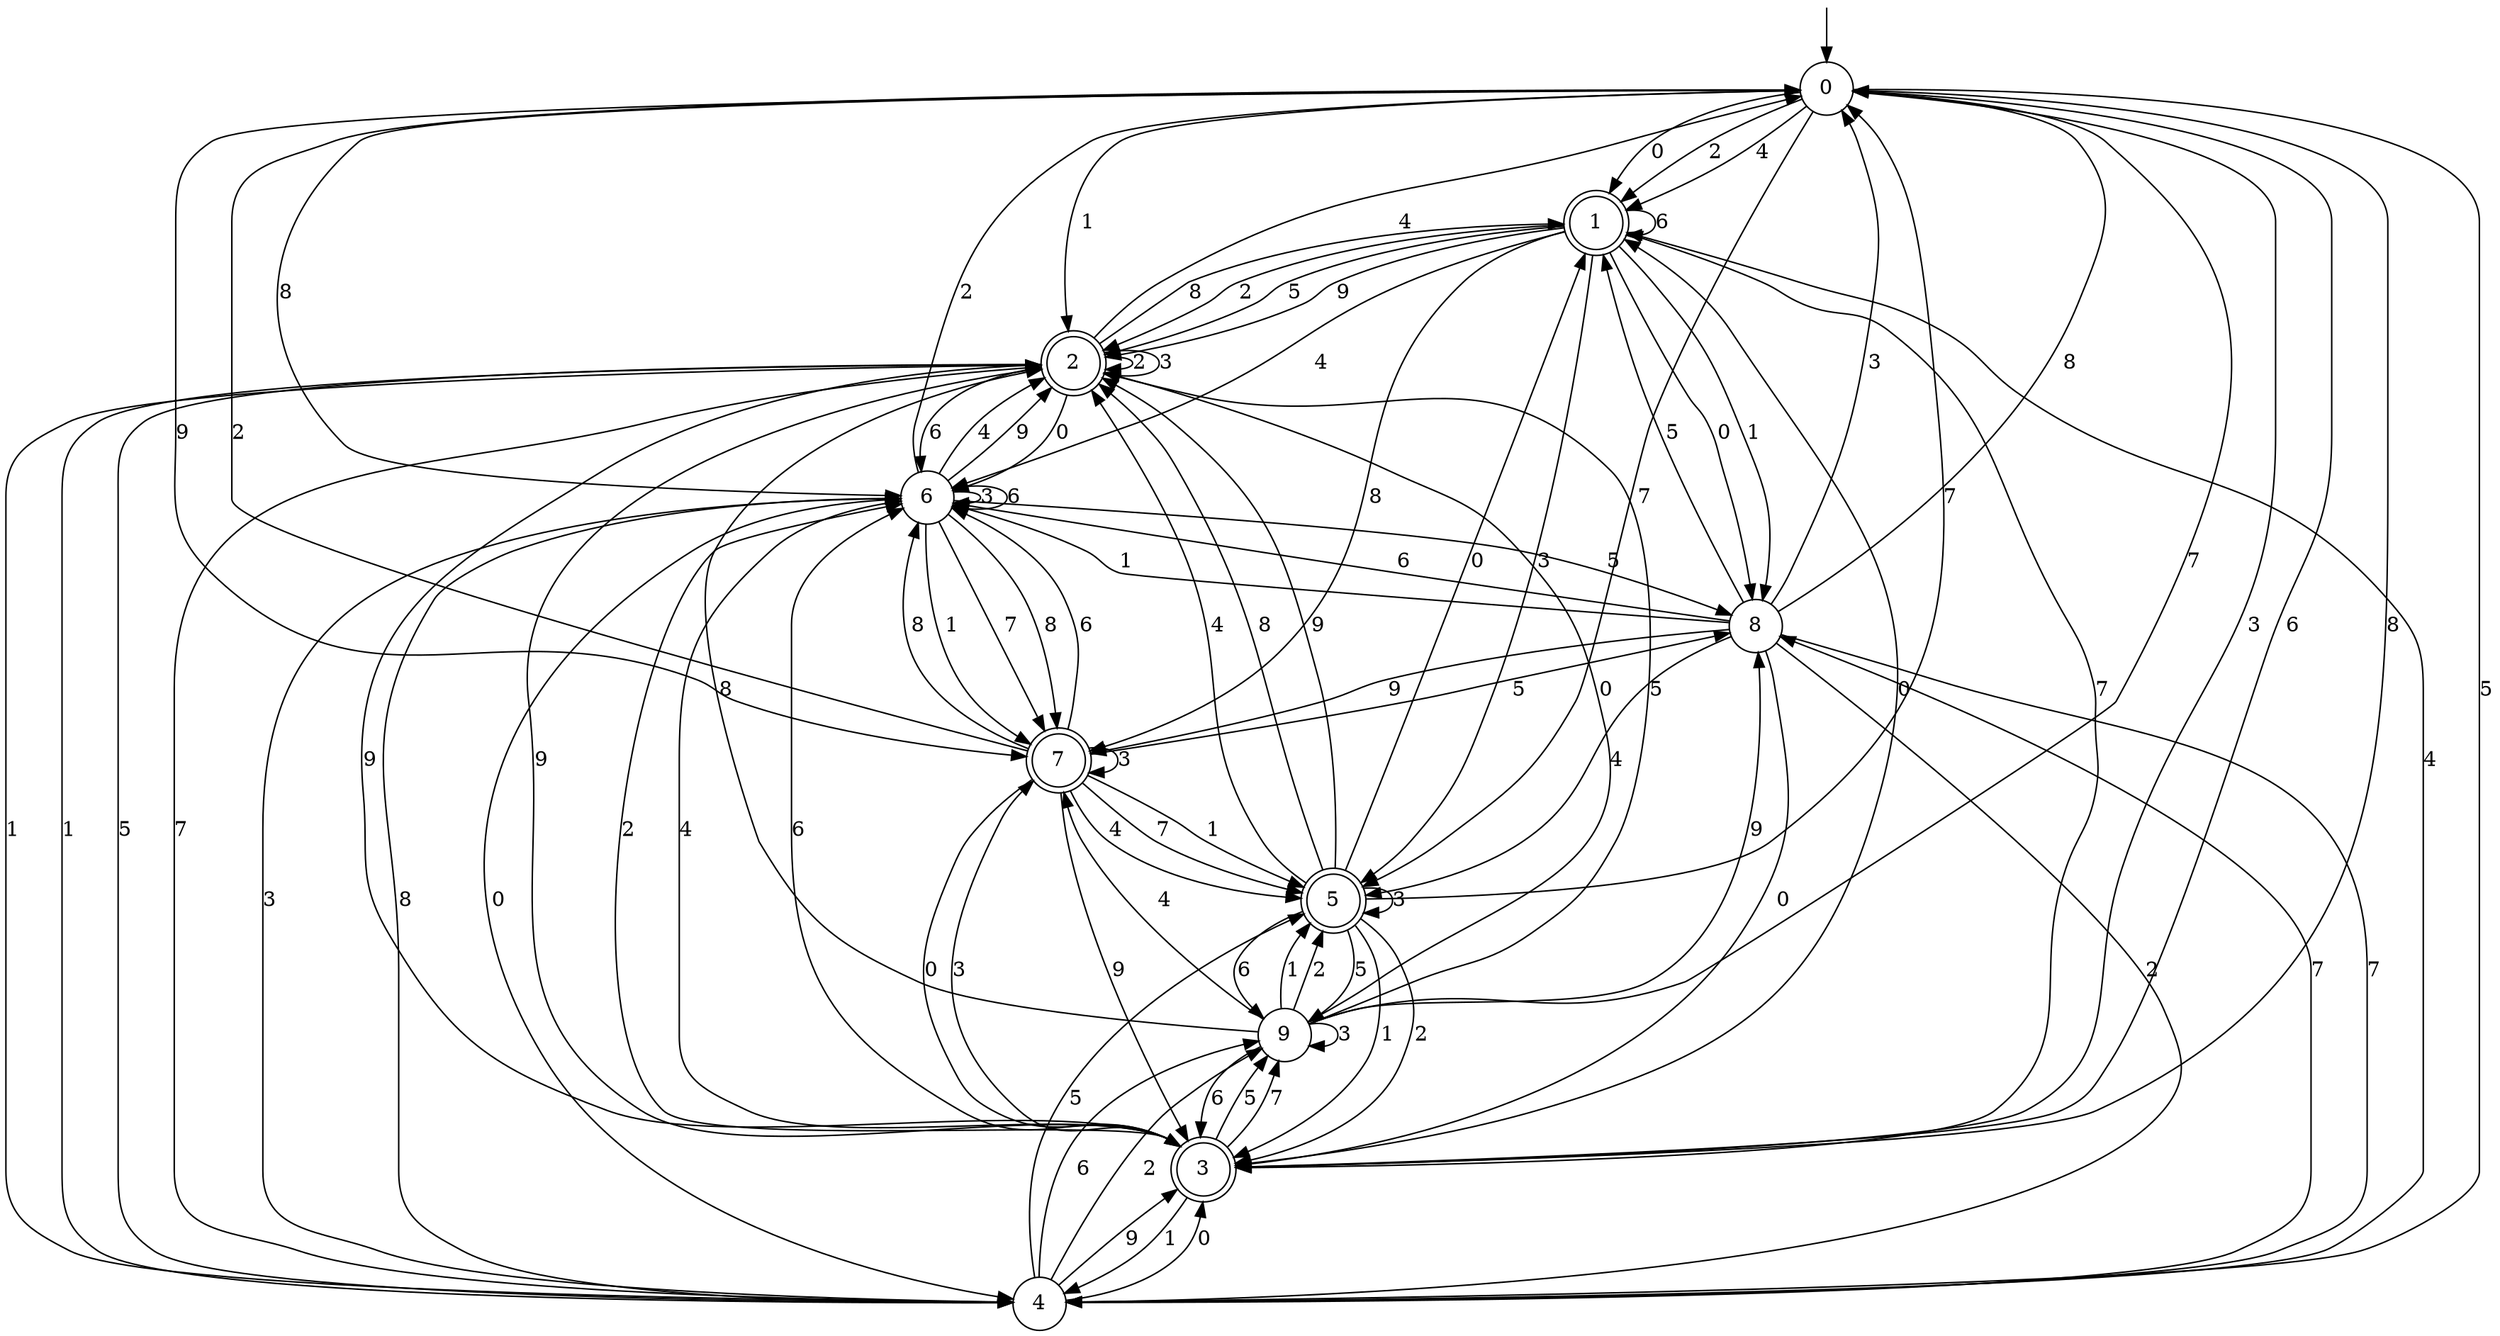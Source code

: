 digraph g {

	s0 [shape="circle" label="0"];
	s1 [shape="doublecircle" label="1"];
	s2 [shape="doublecircle" label="2"];
	s3 [shape="doublecircle" label="3"];
	s4 [shape="circle" label="4"];
	s5 [shape="doublecircle" label="5"];
	s6 [shape="circle" label="6"];
	s7 [shape="doublecircle" label="7"];
	s8 [shape="circle" label="8"];
	s9 [shape="circle" label="9"];
	s0 -> s1 [label="0"];
	s0 -> s2 [label="1"];
	s0 -> s1 [label="2"];
	s0 -> s3 [label="3"];
	s0 -> s1 [label="4"];
	s0 -> s4 [label="5"];
	s0 -> s3 [label="6"];
	s0 -> s5 [label="7"];
	s0 -> s6 [label="8"];
	s0 -> s7 [label="9"];
	s1 -> s8 [label="0"];
	s1 -> s8 [label="1"];
	s1 -> s2 [label="2"];
	s1 -> s5 [label="3"];
	s1 -> s6 [label="4"];
	s1 -> s2 [label="5"];
	s1 -> s1 [label="6"];
	s1 -> s3 [label="7"];
	s1 -> s7 [label="8"];
	s1 -> s2 [label="9"];
	s2 -> s6 [label="0"];
	s2 -> s4 [label="1"];
	s2 -> s2 [label="2"];
	s2 -> s2 [label="3"];
	s2 -> s0 [label="4"];
	s2 -> s4 [label="5"];
	s2 -> s6 [label="6"];
	s2 -> s4 [label="7"];
	s2 -> s1 [label="8"];
	s2 -> s3 [label="9"];
	s3 -> s1 [label="0"];
	s3 -> s4 [label="1"];
	s3 -> s6 [label="2"];
	s3 -> s7 [label="3"];
	s3 -> s6 [label="4"];
	s3 -> s9 [label="5"];
	s3 -> s6 [label="6"];
	s3 -> s9 [label="7"];
	s3 -> s0 [label="8"];
	s3 -> s2 [label="9"];
	s4 -> s3 [label="0"];
	s4 -> s2 [label="1"];
	s4 -> s9 [label="2"];
	s4 -> s6 [label="3"];
	s4 -> s1 [label="4"];
	s4 -> s5 [label="5"];
	s4 -> s9 [label="6"];
	s4 -> s8 [label="7"];
	s4 -> s6 [label="8"];
	s4 -> s3 [label="9"];
	s5 -> s1 [label="0"];
	s5 -> s3 [label="1"];
	s5 -> s3 [label="2"];
	s5 -> s5 [label="3"];
	s5 -> s2 [label="4"];
	s5 -> s9 [label="5"];
	s5 -> s9 [label="6"];
	s5 -> s0 [label="7"];
	s5 -> s2 [label="8"];
	s5 -> s2 [label="9"];
	s6 -> s4 [label="0"];
	s6 -> s7 [label="1"];
	s6 -> s0 [label="2"];
	s6 -> s6 [label="3"];
	s6 -> s2 [label="4"];
	s6 -> s8 [label="5"];
	s6 -> s6 [label="6"];
	s6 -> s7 [label="7"];
	s6 -> s7 [label="8"];
	s6 -> s2 [label="9"];
	s7 -> s3 [label="0"];
	s7 -> s5 [label="1"];
	s7 -> s0 [label="2"];
	s7 -> s7 [label="3"];
	s7 -> s5 [label="4"];
	s7 -> s8 [label="5"];
	s7 -> s6 [label="6"];
	s7 -> s5 [label="7"];
	s7 -> s6 [label="8"];
	s7 -> s3 [label="9"];
	s8 -> s3 [label="0"];
	s8 -> s6 [label="1"];
	s8 -> s4 [label="2"];
	s8 -> s0 [label="3"];
	s8 -> s5 [label="4"];
	s8 -> s1 [label="5"];
	s8 -> s6 [label="6"];
	s8 -> s4 [label="7"];
	s8 -> s0 [label="8"];
	s8 -> s7 [label="9"];
	s9 -> s2 [label="0"];
	s9 -> s5 [label="1"];
	s9 -> s5 [label="2"];
	s9 -> s9 [label="3"];
	s9 -> s7 [label="4"];
	s9 -> s2 [label="5"];
	s9 -> s3 [label="6"];
	s9 -> s0 [label="7"];
	s9 -> s2 [label="8"];
	s9 -> s8 [label="9"];

__start0 [label="" shape="none" width="0" height="0"];
__start0 -> s0;

}
